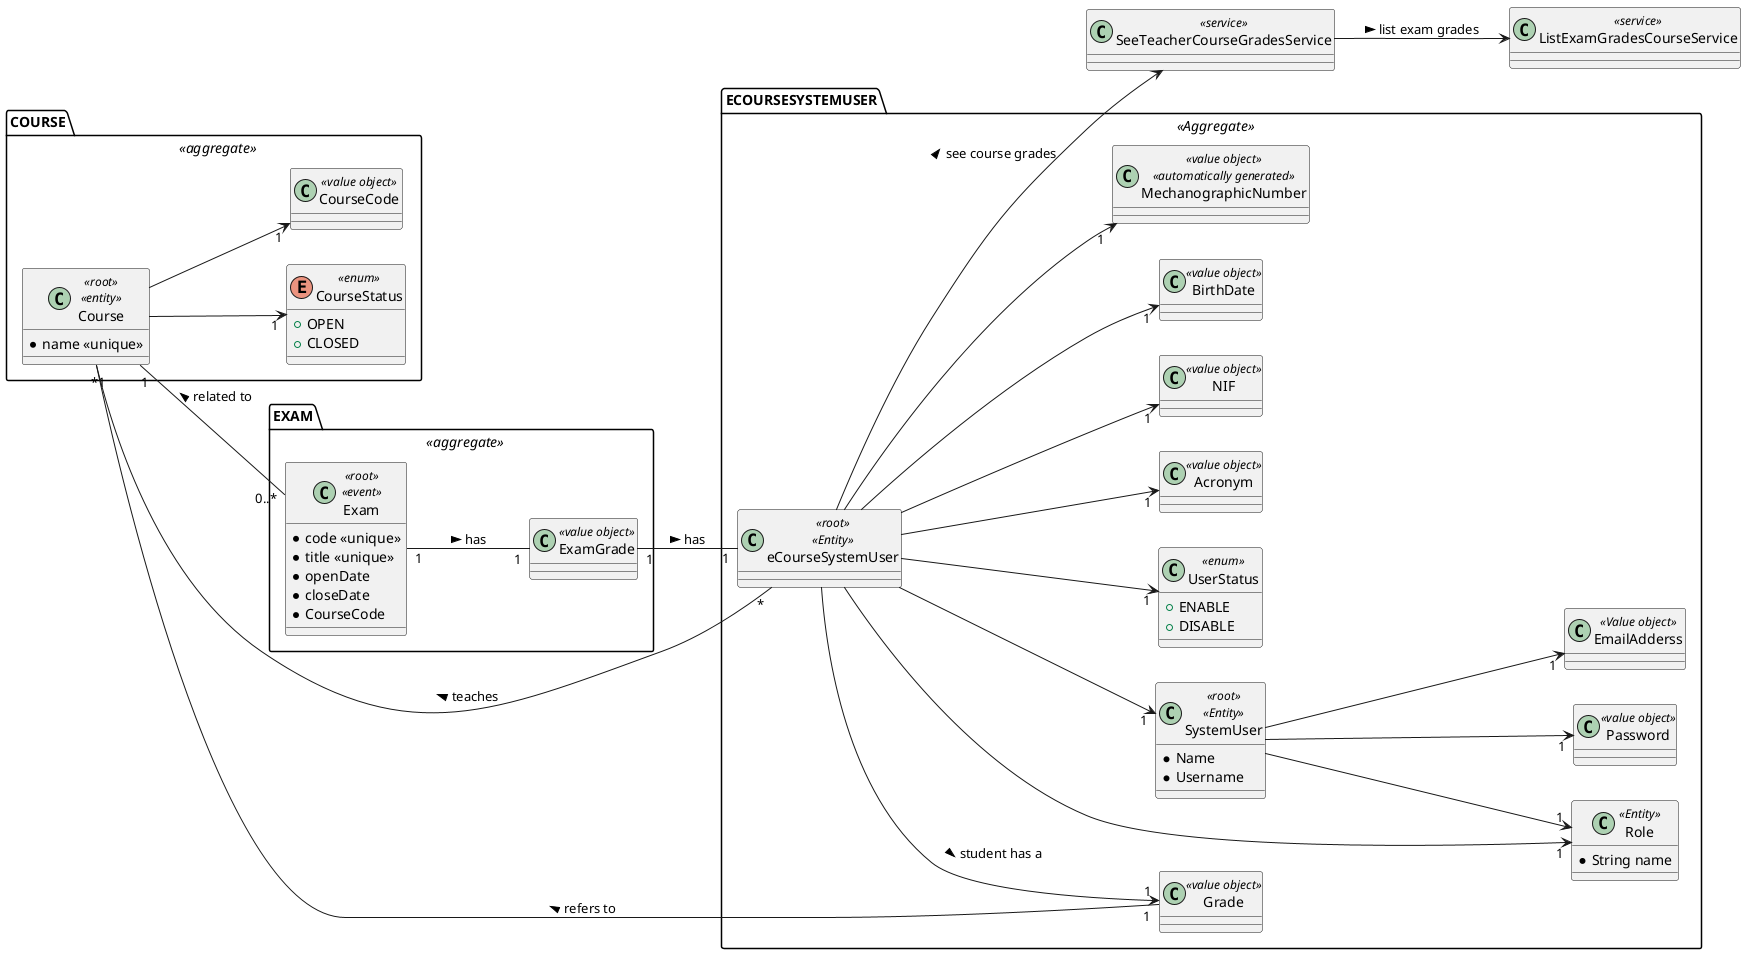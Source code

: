 @startuml
'https://plantuml.com/sequence-diagram

left to right direction

package "ECOURSESYSTEMUSER" <<Aggregate>> {

    class SystemUser <<root>> <<Entity>> {
        * Name
        * Username
    }

    class eCourseSystemUser <<root>> <<Entity>> {

    }

    class EmailAdderss <<Value object>>

    class Role <<Entity>> {
        * String name
    }

    class UserStatus <<enum>> {
        + ENABLE
        + DISABLE
    }

    class Password <<value object>>

    class Acronym <<value object>>

    class NIF <<value object>>

    class BirthDate <<value object>>

    class MechanographicNumber <<value object>> <<automatically generated>>

    class Grade <<value object>>

}

package "COURSE" <<aggregate>> {
    class Course <<root>> <<entity>> {
        * name <<unique>>

    }

    enum CourseStatus <<enum>> {
        + OPEN
        + CLOSED
    }

    class CourseCode <<value object>>
}

package "EXAM" <<aggregate>> {
    class Exam <<root>> <<event>> {
        * code <<unique>>
        * title <<unique>>
        * openDate
        * closeDate
        * CourseCode
    }

    class ExamGrade <<value object>>

}

class SeeTeacherCourseGradesService <<service>> {

}

class ListExamGradesCourseService <<service>> {

}



'Relationships

SystemUser --> "1" EmailAdderss
SystemUser --> "1" Password
SystemUser --> "1" Role

eCourseSystemUser --> "1" SystemUser
eCourseSystemUser --> "1" Role
eCourseSystemUser --> "1" UserStatus
eCourseSystemUser --> "1" Acronym
eCourseSystemUser --> "1" NIF
eCourseSystemUser --> "1" BirthDate
eCourseSystemUser --> "1" MechanographicNumber
eCourseSystemUser --> "1" Grade : student has a >

eCourseSystemUser --> SeeTeacherCourseGradesService : see course grades >
SeeTeacherCourseGradesService --> ListExamGradesCourseService : list exam grades >


Course --> "1" CourseStatus
Course --> "1" CourseCode

Course "1" -- "1" Grade : refers to <
Course "1" -- "0..*" Exam : related to <

Course "*" - "*" eCourseSystemUser : teaches <

Exam "1" -- "1" ExamGrade : has >
ExamGrade "1" -- "1" eCourseSystemUser : has >

@enduml